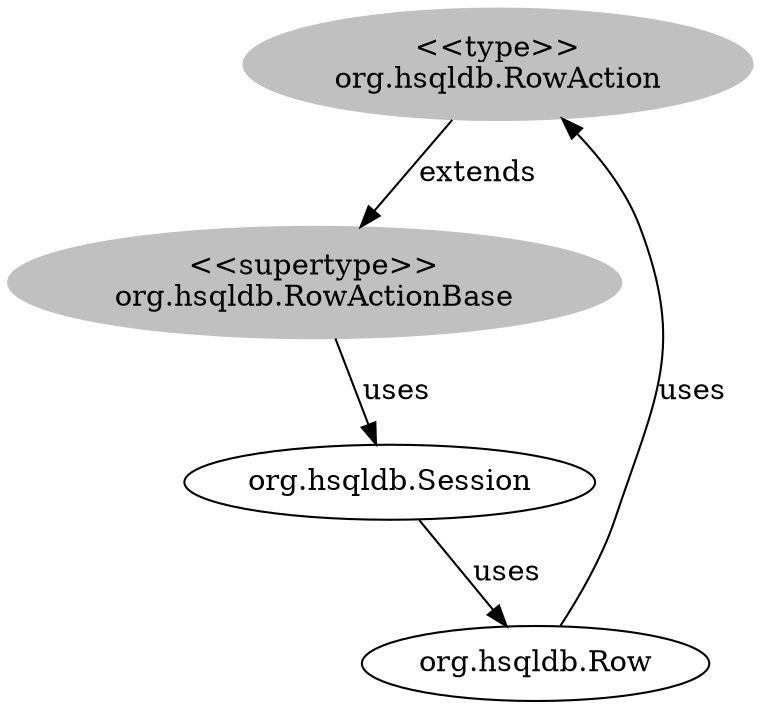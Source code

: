 digraph stk {
	org_hsqldb_RowAction [label="<<type>>
org.hsqldb.RowAction",style=filled,color="grey"];
	org_hsqldb_RowActionBase [label="<<supertype>>
org.hsqldb.RowActionBase",style=filled,color="grey"];
	org_hsqldb_Session [label="org.hsqldb.Session"];
	org_hsqldb_Row [label="org.hsqldb.Row"];
	org_hsqldb_RowAction -> org_hsqldb_RowActionBase [label=extends];
	org_hsqldb_RowActionBase -> org_hsqldb_Session [label=uses];
	org_hsqldb_Session -> org_hsqldb_Row [label=uses];
	org_hsqldb_Row -> org_hsqldb_RowAction [label=uses];
}
